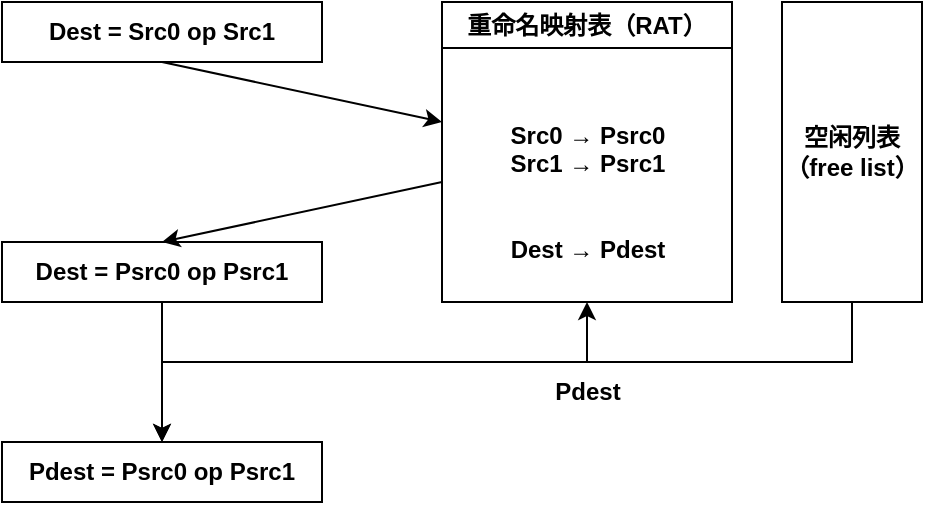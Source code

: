<mxfile version="24.1.0" type="device">
  <diagram name="第 1 页" id="zZ4q6dEaDFui3z5GqpVm">
    <mxGraphModel dx="1562" dy="917" grid="1" gridSize="10" guides="1" tooltips="1" connect="1" arrows="1" fold="1" page="1" pageScale="1" pageWidth="827" pageHeight="1169" math="0" shadow="0">
      <root>
        <mxCell id="0" />
        <mxCell id="1" parent="0" />
        <mxCell id="RZWAKU0RpWgvcZnwA-yZ-16" style="rounded=0;orthogonalLoop=1;jettySize=auto;html=1;entryX=0.5;entryY=0;entryDx=0;entryDy=0;" edge="1" parent="1" target="RZWAKU0RpWgvcZnwA-yZ-14">
          <mxGeometry relative="1" as="geometry">
            <mxPoint x="400" y="480" as="sourcePoint" />
          </mxGeometry>
        </mxCell>
        <mxCell id="RZWAKU0RpWgvcZnwA-yZ-1" value="重命名映射表（RAT）" style="swimlane;whiteSpace=wrap;html=1;startSize=23;" vertex="1" parent="1">
          <mxGeometry x="400" y="390" width="145" height="150" as="geometry">
            <mxRectangle x="420" y="390" width="160" height="30" as="alternateBounds" />
          </mxGeometry>
        </mxCell>
        <mxCell id="RZWAKU0RpWgvcZnwA-yZ-6" value="Src0 → Psrc0&lt;div&gt;Src1 → Psrc1&lt;/div&gt;&lt;div&gt;&lt;br&gt;&lt;/div&gt;&lt;div&gt;&lt;br&gt;&lt;/div&gt;&lt;div&gt;Dest → Pdest&lt;/div&gt;" style="text;html=1;align=center;verticalAlign=middle;whiteSpace=wrap;rounded=0;fontStyle=1" vertex="1" parent="RZWAKU0RpWgvcZnwA-yZ-1">
          <mxGeometry x="-7.5" y="80" width="160" height="30" as="geometry" />
        </mxCell>
        <mxCell id="RZWAKU0RpWgvcZnwA-yZ-12" style="rounded=0;orthogonalLoop=1;jettySize=auto;html=1;exitX=0.5;exitY=1;exitDx=0;exitDy=0;" edge="1" parent="1" source="RZWAKU0RpWgvcZnwA-yZ-7">
          <mxGeometry relative="1" as="geometry">
            <mxPoint x="400" y="450" as="targetPoint" />
          </mxGeometry>
        </mxCell>
        <mxCell id="RZWAKU0RpWgvcZnwA-yZ-7" value="Dest = Src0 op Src1" style="text;html=1;align=center;verticalAlign=middle;whiteSpace=wrap;rounded=0;fontStyle=1;strokeColor=default;" vertex="1" parent="1">
          <mxGeometry x="180" y="390" width="160" height="30" as="geometry" />
        </mxCell>
        <mxCell id="RZWAKU0RpWgvcZnwA-yZ-24" style="edgeStyle=orthogonalEdgeStyle;rounded=0;orthogonalLoop=1;jettySize=auto;html=1;exitX=0.5;exitY=1;exitDx=0;exitDy=0;entryX=0.5;entryY=0;entryDx=0;entryDy=0;" edge="1" parent="1" source="RZWAKU0RpWgvcZnwA-yZ-14" target="RZWAKU0RpWgvcZnwA-yZ-23">
          <mxGeometry relative="1" as="geometry" />
        </mxCell>
        <mxCell id="RZWAKU0RpWgvcZnwA-yZ-14" value="Dest = Psrc0 op Psrc1" style="text;html=1;align=center;verticalAlign=middle;whiteSpace=wrap;rounded=0;fontStyle=1;strokeColor=default;" vertex="1" parent="1">
          <mxGeometry x="180" y="510" width="160" height="30" as="geometry" />
        </mxCell>
        <mxCell id="RZWAKU0RpWgvcZnwA-yZ-22" style="edgeStyle=orthogonalEdgeStyle;rounded=0;orthogonalLoop=1;jettySize=auto;html=1;exitX=0.5;exitY=1;exitDx=0;exitDy=0;entryX=0.5;entryY=0;entryDx=0;entryDy=0;" edge="1" parent="1" source="RZWAKU0RpWgvcZnwA-yZ-20" target="RZWAKU0RpWgvcZnwA-yZ-23">
          <mxGeometry relative="1" as="geometry">
            <mxPoint x="510" y="610" as="targetPoint" />
            <Array as="points">
              <mxPoint x="605" y="570" />
              <mxPoint x="260" y="570" />
            </Array>
          </mxGeometry>
        </mxCell>
        <mxCell id="RZWAKU0RpWgvcZnwA-yZ-25" style="edgeStyle=orthogonalEdgeStyle;rounded=0;orthogonalLoop=1;jettySize=auto;html=1;exitX=0.5;exitY=1;exitDx=0;exitDy=0;entryX=0.5;entryY=1;entryDx=0;entryDy=0;" edge="1" parent="1" source="RZWAKU0RpWgvcZnwA-yZ-20" target="RZWAKU0RpWgvcZnwA-yZ-1">
          <mxGeometry relative="1" as="geometry">
            <Array as="points">
              <mxPoint x="605" y="570" />
              <mxPoint x="473" y="570" />
            </Array>
          </mxGeometry>
        </mxCell>
        <mxCell id="RZWAKU0RpWgvcZnwA-yZ-20" value="空闲列表&lt;div&gt;（free list）&lt;/div&gt;" style="rounded=0;whiteSpace=wrap;html=1;fontStyle=1" vertex="1" parent="1">
          <mxGeometry x="570" y="390" width="70" height="150" as="geometry" />
        </mxCell>
        <mxCell id="RZWAKU0RpWgvcZnwA-yZ-23" value="Pdest = Psrc0 op Psrc1" style="text;html=1;align=center;verticalAlign=middle;whiteSpace=wrap;rounded=0;fontStyle=1;strokeColor=default;" vertex="1" parent="1">
          <mxGeometry x="180" y="610" width="160" height="30" as="geometry" />
        </mxCell>
        <mxCell id="RZWAKU0RpWgvcZnwA-yZ-26" value="Pdest" style="text;html=1;align=center;verticalAlign=middle;whiteSpace=wrap;rounded=0;fontStyle=1" vertex="1" parent="1">
          <mxGeometry x="442.5" y="570" width="60" height="30" as="geometry" />
        </mxCell>
      </root>
    </mxGraphModel>
  </diagram>
</mxfile>

